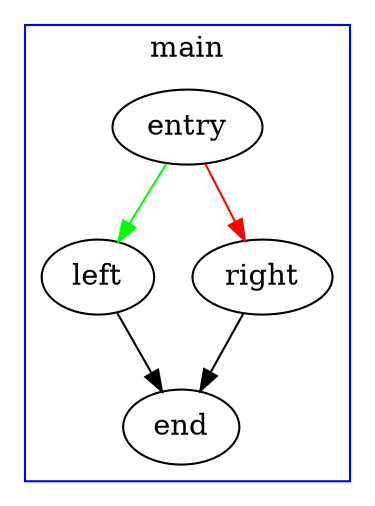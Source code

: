 strict digraph G {
  subgraph cluster_0 {
    label="main"
    color=blue
    subgraph_0_node_0[label="entry",shape=oval]
    subgraph_0_node_1[label="left",shape=oval]
    subgraph_0_node_2[label="right",shape=oval]
    subgraph_0_node_3[label="end",shape=oval]
    subgraph_0_node_0 -> subgraph_0_node_1 [color=green]
    subgraph_0_node_0 -> subgraph_0_node_2 [color=red]
    subgraph_0_node_1 -> subgraph_0_node_3
    subgraph_0_node_2 -> subgraph_0_node_3
  }
}
